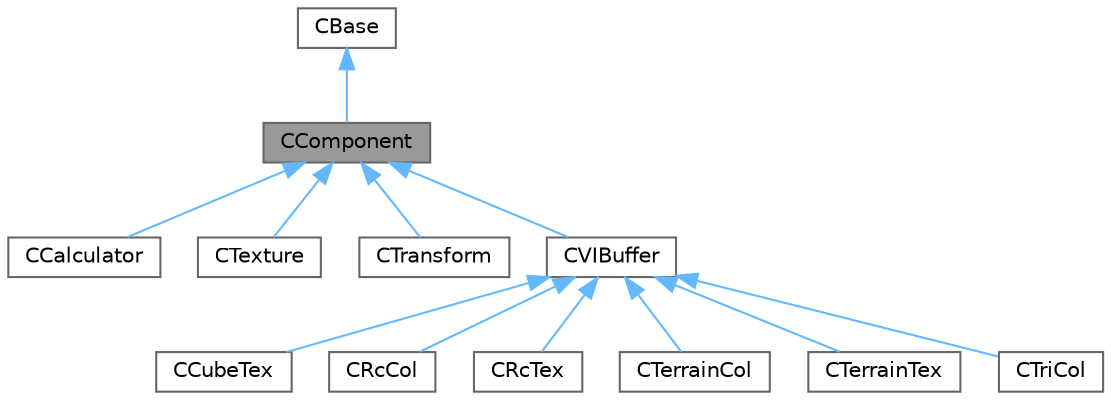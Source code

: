 digraph "CComponent"
{
 // LATEX_PDF_SIZE
  bgcolor="transparent";
  edge [fontname=Helvetica,fontsize=10,labelfontname=Helvetica,labelfontsize=10];
  node [fontname=Helvetica,fontsize=10,shape=box,height=0.2,width=0.4];
  Node1 [id="Node000001",label="CComponent",height=0.2,width=0.4,color="gray40", fillcolor="grey60", style="filled", fontcolor="black",tooltip=" "];
  Node2 -> Node1 [id="edge12_Node000001_Node000002",dir="back",color="steelblue1",style="solid",tooltip=" "];
  Node2 [id="Node000002",label="CBase",height=0.2,width=0.4,color="gray40", fillcolor="white", style="filled",tooltip=" "];
  Node1 -> Node3 [id="edge13_Node000001_Node000003",dir="back",color="steelblue1",style="solid",tooltip=" "];
  Node3 [id="Node000003",label="CCalculator",height=0.2,width=0.4,color="gray40", fillcolor="white", style="filled",URL="$class_c_calculator.html",tooltip=" "];
  Node1 -> Node4 [id="edge14_Node000001_Node000004",dir="back",color="steelblue1",style="solid",tooltip=" "];
  Node4 [id="Node000004",label="CTexture",height=0.2,width=0.4,color="gray40", fillcolor="white", style="filled",URL="$class_c_texture.html",tooltip=" "];
  Node1 -> Node5 [id="edge15_Node000001_Node000005",dir="back",color="steelblue1",style="solid",tooltip=" "];
  Node5 [id="Node000005",label="CTransform",height=0.2,width=0.4,color="gray40", fillcolor="white", style="filled",URL="$class_c_transform.html",tooltip=" "];
  Node1 -> Node6 [id="edge16_Node000001_Node000006",dir="back",color="steelblue1",style="solid",tooltip=" "];
  Node6 [id="Node000006",label="CVIBuffer",height=0.2,width=0.4,color="gray40", fillcolor="white", style="filled",URL="$class_c_v_i_buffer.html",tooltip=" "];
  Node6 -> Node7 [id="edge17_Node000006_Node000007",dir="back",color="steelblue1",style="solid",tooltip=" "];
  Node7 [id="Node000007",label="CCubeTex",height=0.2,width=0.4,color="gray40", fillcolor="white", style="filled",URL="$class_c_cube_tex.html",tooltip=" "];
  Node6 -> Node8 [id="edge18_Node000006_Node000008",dir="back",color="steelblue1",style="solid",tooltip=" "];
  Node8 [id="Node000008",label="CRcCol",height=0.2,width=0.4,color="gray40", fillcolor="white", style="filled",URL="$class_c_rc_col.html",tooltip=" "];
  Node6 -> Node9 [id="edge19_Node000006_Node000009",dir="back",color="steelblue1",style="solid",tooltip=" "];
  Node9 [id="Node000009",label="CRcTex",height=0.2,width=0.4,color="gray40", fillcolor="white", style="filled",URL="$class_c_rc_tex.html",tooltip=" "];
  Node6 -> Node10 [id="edge20_Node000006_Node000010",dir="back",color="steelblue1",style="solid",tooltip=" "];
  Node10 [id="Node000010",label="CTerrainCol",height=0.2,width=0.4,color="gray40", fillcolor="white", style="filled",URL="$class_c_terrain_col.html",tooltip=" "];
  Node6 -> Node11 [id="edge21_Node000006_Node000011",dir="back",color="steelblue1",style="solid",tooltip=" "];
  Node11 [id="Node000011",label="CTerrainTex",height=0.2,width=0.4,color="gray40", fillcolor="white", style="filled",URL="$class_c_terrain_tex.html",tooltip=" "];
  Node6 -> Node12 [id="edge22_Node000006_Node000012",dir="back",color="steelblue1",style="solid",tooltip=" "];
  Node12 [id="Node000012",label="CTriCol",height=0.2,width=0.4,color="gray40", fillcolor="white", style="filled",URL="$class_c_tri_col.html",tooltip=" "];
}
